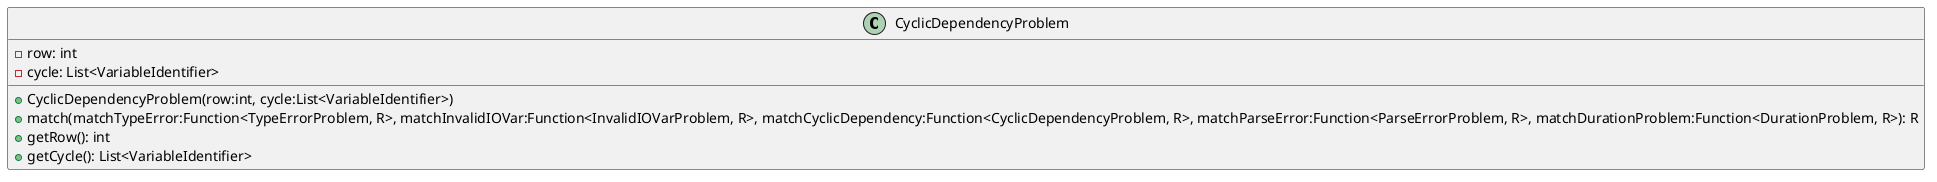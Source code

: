 @startuml

    class CyclicDependencyProblem {
        -row: int
        -cycle: List<VariableIdentifier>
        +CyclicDependencyProblem(row:int, cycle:List<VariableIdentifier>)
        +match(matchTypeError:Function<TypeErrorProblem, R>, matchInvalidIOVar:Function<InvalidIOVarProblem, R>, matchCyclicDependency:Function<CyclicDependencyProblem, R>, matchParseError:Function<ParseErrorProblem, R>, matchDurationProblem:Function<DurationProblem, R>): R
        +getRow(): int
        +getCycle(): List<VariableIdentifier>
    }

@enduml
